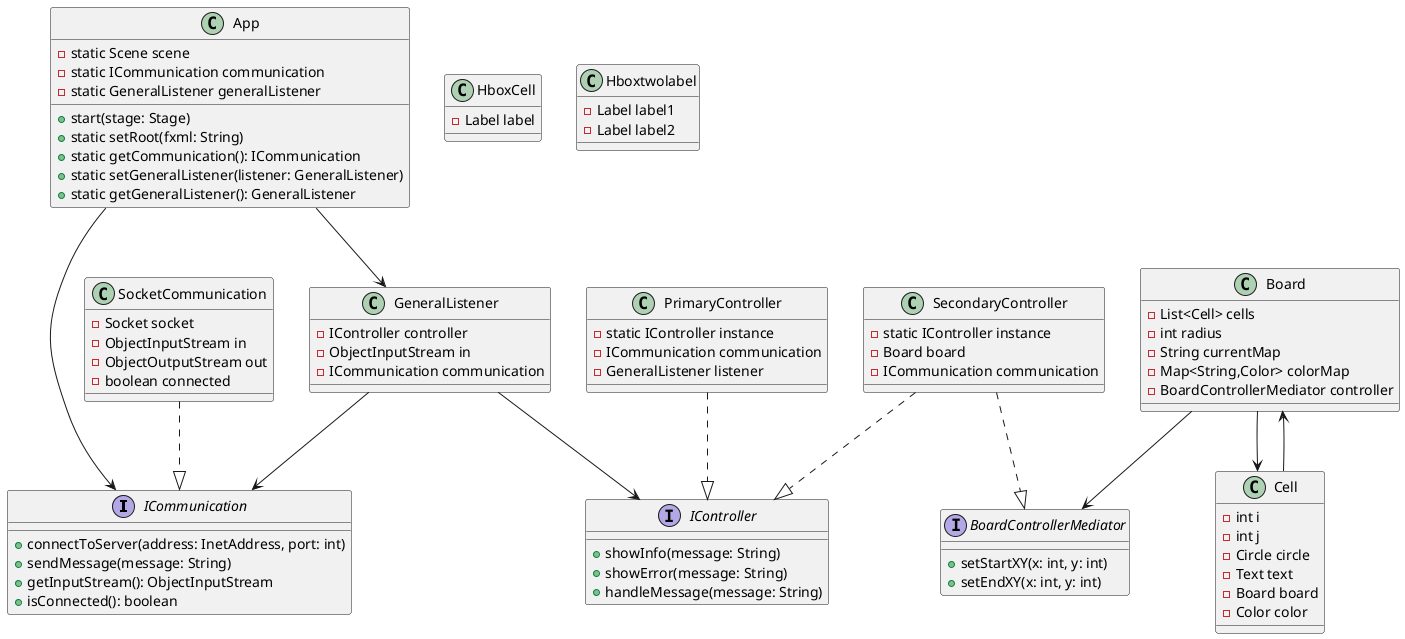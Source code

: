 @startuml

' Interfaces
interface ICommunication {
  +connectToServer(address: InetAddress, port: int)
  +sendMessage(message: String)
  +getInputStream(): ObjectInputStream
  +isConnected(): boolean
}

interface IController {
  +showInfo(message: String)
  +showError(message: String) 
  +handleMessage(message: String)
}

interface BoardControllerMediator {
  +setStartXY(x: int, y: int)
  +setEndXY(x: int, y: int)
}

' Classes
class App {
  -static Scene scene
  -static ICommunication communication
  -static GeneralListener generalListener
  +start(stage: Stage)
  +static setRoot(fxml: String)
  +static getCommunication(): ICommunication
  +static setGeneralListener(listener: GeneralListener)
  +static getGeneralListener(): GeneralListener
}

class SocketCommunication {
  -Socket socket
  -ObjectInputStream in
  -ObjectOutputStream out
  -boolean connected
}

class Board {
  -List<Cell> cells
  -int radius
  -String currentMap
  -Map<String,Color> colorMap
  -BoardControllerMediator controller
}

class Cell {
  -int i
  -int j
  -Circle circle
  -Text text
  -Board board
  -Color color
}

class GeneralListener {
  -IController controller
  -ObjectInputStream in
  -ICommunication communication
}

class PrimaryController {
  -static IController instance
  -ICommunication communication
  -GeneralListener listener
}

class SecondaryController {
  -static IController instance
  -Board board
  -ICommunication communication
}

' Custom UI Components
class HboxCell {
  -Label label
}

class Hboxtwolabel {
  -Label label1
  -Label label2
}

' Relationships
App --> ICommunication
App --> GeneralListener

SocketCommunication ..|> ICommunication

PrimaryController ..|> IController
SecondaryController ..|> IController
SecondaryController ..|> BoardControllerMediator

Board --> BoardControllerMediator
Board --> Cell

Cell --> Board

GeneralListener --> IController
GeneralListener --> ICommunication

@enduml